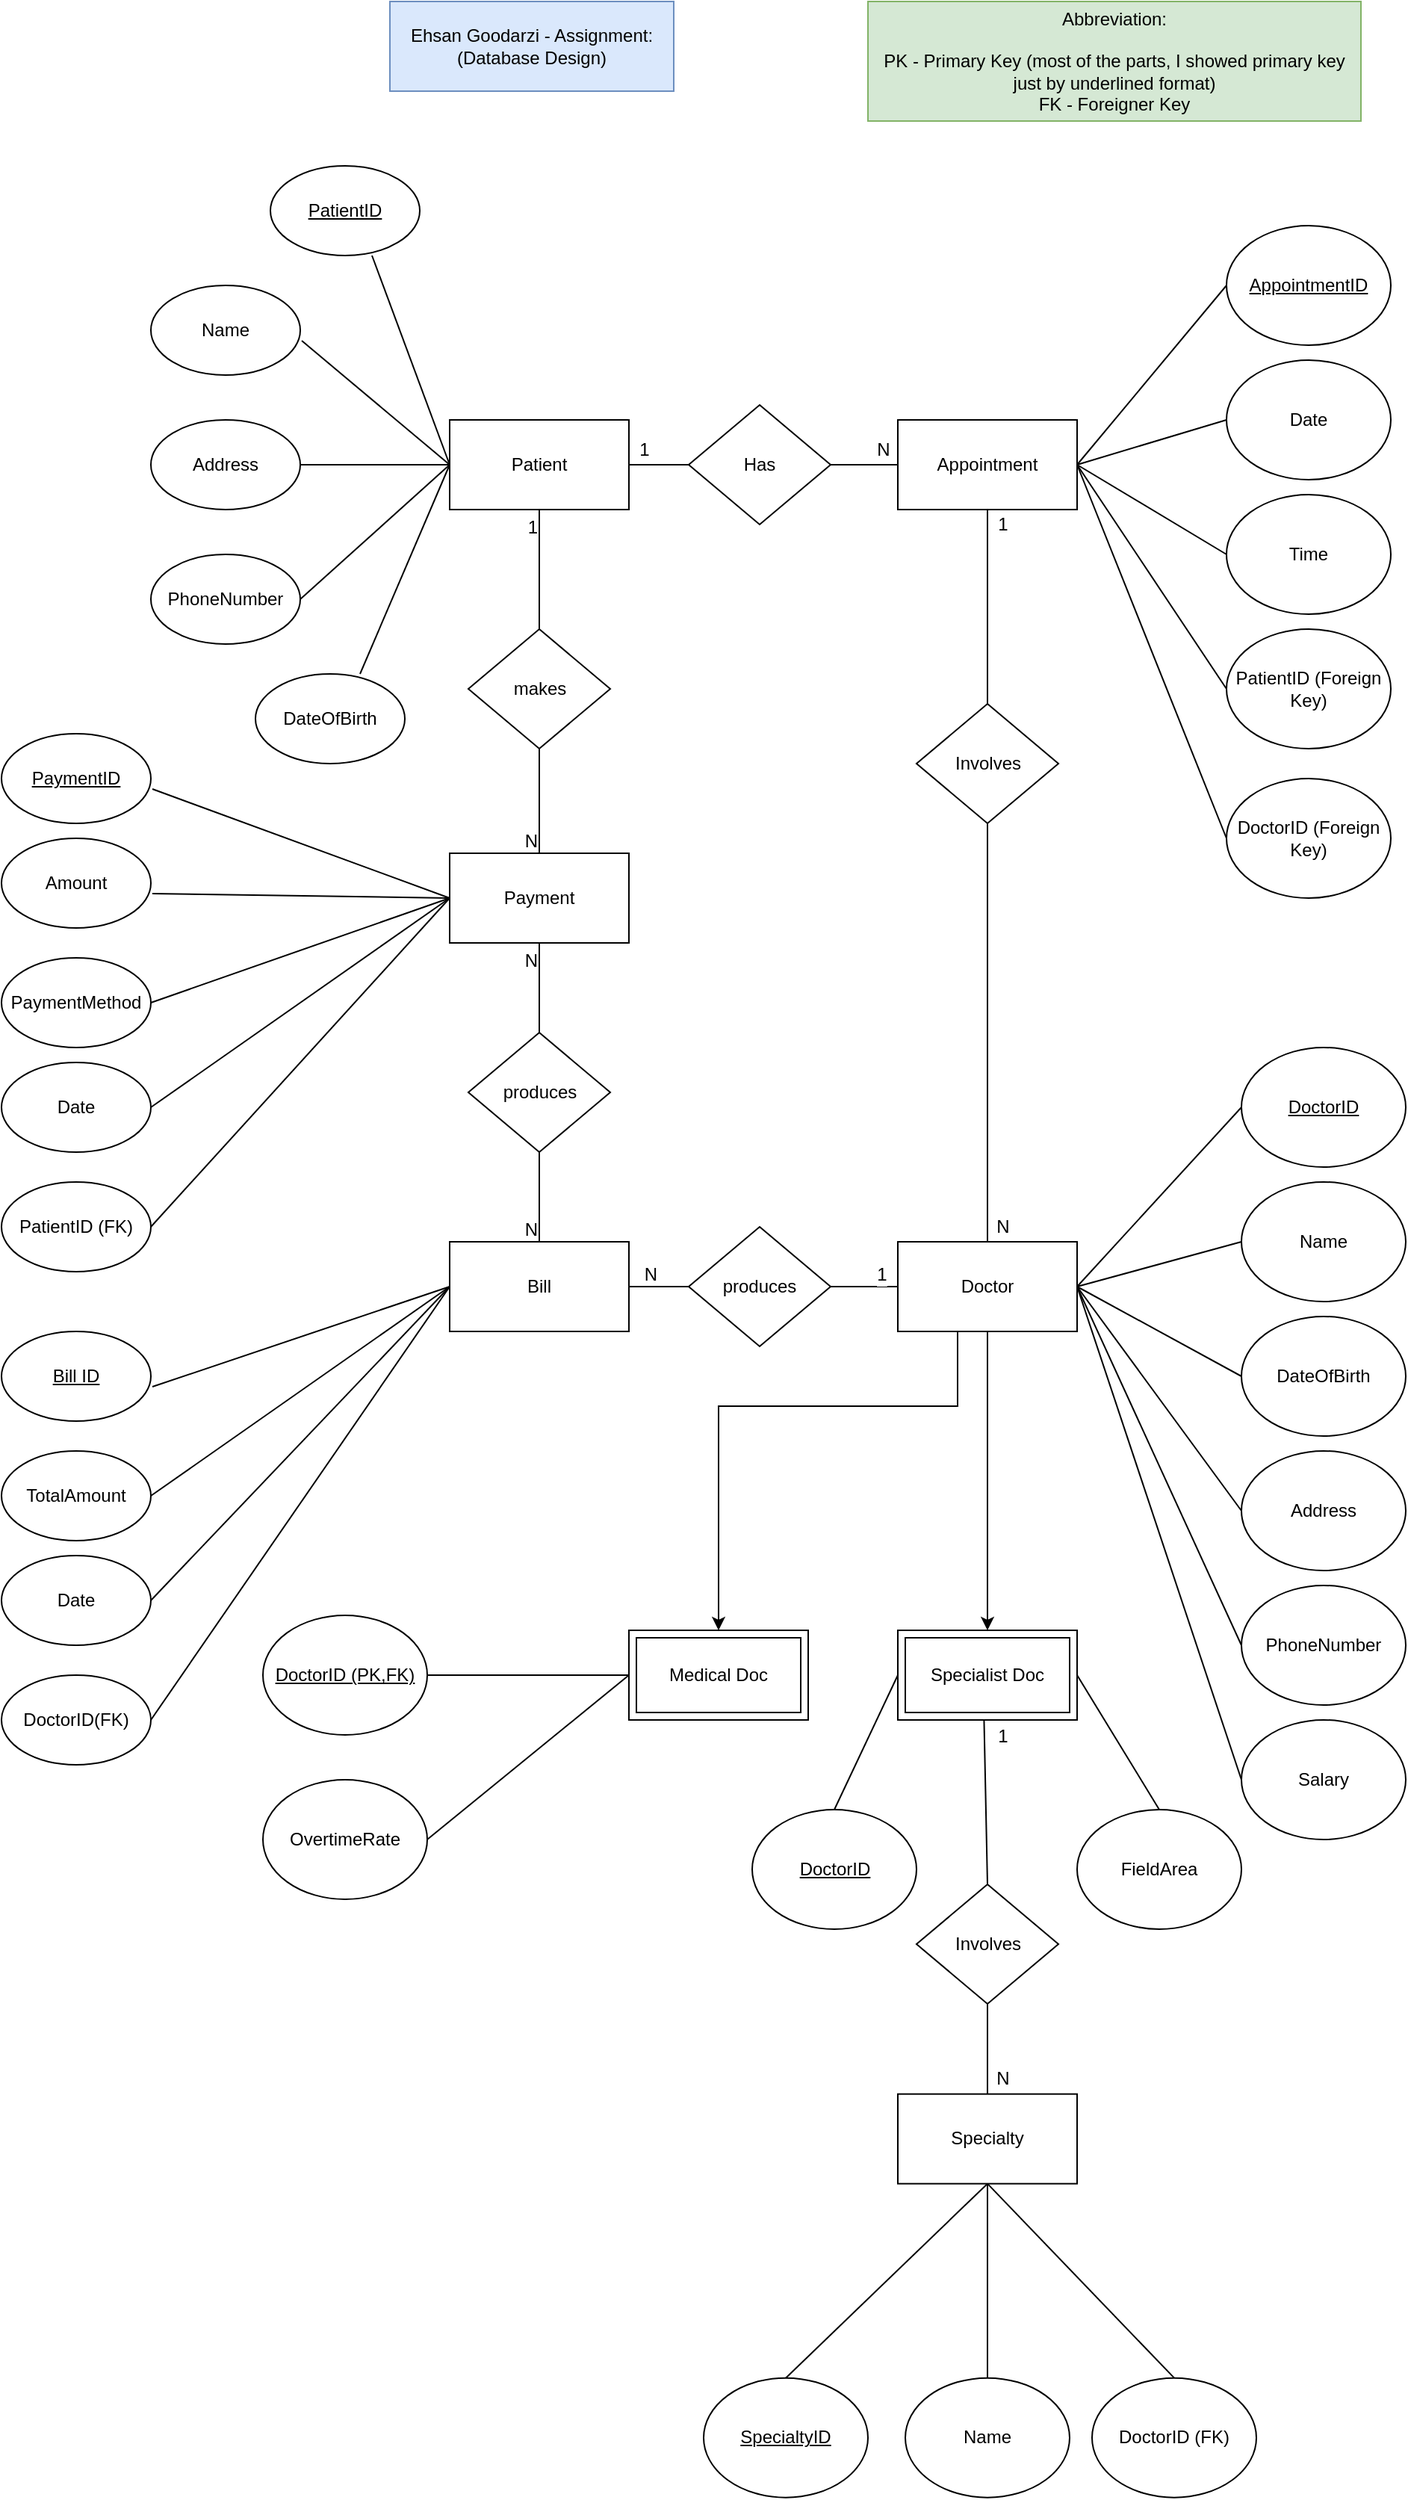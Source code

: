 <mxfile version="25.0.1" pages="2">
  <diagram name="Page-1" id="Yks6FWbi4QIXOOoiKPTH">
    <mxGraphModel dx="700" dy="353" grid="1" gridSize="10" guides="1" tooltips="1" connect="1" arrows="1" fold="1" page="1" pageScale="1" pageWidth="1100" pageHeight="850" math="0" shadow="0">
      <root>
        <mxCell id="0" />
        <mxCell id="1" parent="0" />
        <mxCell id="ayOUJVhJBm3OdMp9GAKg-1" value="Patient" style="rounded=0;whiteSpace=wrap;html=1;fontSize=12;" parent="1" vertex="1">
          <mxGeometry x="460" y="280" width="120" height="60" as="geometry" />
        </mxCell>
        <mxCell id="ayOUJVhJBm3OdMp9GAKg-2" value="Appointment" style="rounded=0;whiteSpace=wrap;html=1;fontSize=12;" parent="1" vertex="1">
          <mxGeometry x="760" y="280" width="120" height="60" as="geometry" />
        </mxCell>
        <mxCell id="ayOUJVhJBm3OdMp9GAKg-3" value="Name" style="ellipse;whiteSpace=wrap;html=1;fontSize=12;" parent="1" vertex="1">
          <mxGeometry x="260" y="190" width="100" height="60" as="geometry" />
        </mxCell>
        <mxCell id="ayOUJVhJBm3OdMp9GAKg-4" value="Address" style="ellipse;whiteSpace=wrap;html=1;fontSize=12;" parent="1" vertex="1">
          <mxGeometry x="260" y="280" width="100" height="60" as="geometry" />
        </mxCell>
        <mxCell id="ayOUJVhJBm3OdMp9GAKg-5" value="PhoneNumber" style="ellipse;whiteSpace=wrap;html=1;fontSize=12;" parent="1" vertex="1">
          <mxGeometry x="260" y="370" width="100" height="60" as="geometry" />
        </mxCell>
        <mxCell id="ayOUJVhJBm3OdMp9GAKg-6" value="DateOfBirth" style="ellipse;whiteSpace=wrap;html=1;fontSize=12;" parent="1" vertex="1">
          <mxGeometry x="330" y="450" width="100" height="60" as="geometry" />
        </mxCell>
        <mxCell id="ayOUJVhJBm3OdMp9GAKg-7" value="&lt;u style=&quot;font-size: 12px;&quot;&gt;PatientID&lt;/u&gt;" style="ellipse;whiteSpace=wrap;html=1;fontSize=12;" parent="1" vertex="1">
          <mxGeometry x="340" y="110" width="100" height="60" as="geometry" />
        </mxCell>
        <mxCell id="ayOUJVhJBm3OdMp9GAKg-8" value="Has" style="rhombus;whiteSpace=wrap;html=1;fontSize=12;" parent="1" vertex="1">
          <mxGeometry x="620" y="270" width="95" height="80" as="geometry" />
        </mxCell>
        <mxCell id="ayOUJVhJBm3OdMp9GAKg-14" value="" style="endArrow=none;html=1;rounded=0;entryX=0;entryY=0.5;entryDx=0;entryDy=0;exitX=1;exitY=0.5;exitDx=0;exitDy=0;fontSize=12;" parent="1" source="ayOUJVhJBm3OdMp9GAKg-8" target="ayOUJVhJBm3OdMp9GAKg-2" edge="1">
          <mxGeometry width="50" height="50" relative="1" as="geometry">
            <mxPoint x="500" y="360" as="sourcePoint" />
            <mxPoint x="550" y="310" as="targetPoint" />
          </mxGeometry>
        </mxCell>
        <mxCell id="ayOUJVhJBm3OdMp9GAKg-38" value="N" style="edgeLabel;html=1;align=center;verticalAlign=middle;resizable=0;points=[];fontSize=12;" parent="ayOUJVhJBm3OdMp9GAKg-14" vertex="1" connectable="0">
          <mxGeometry x="0.022" y="1" relative="1" as="geometry">
            <mxPoint x="12" y="-9" as="offset" />
          </mxGeometry>
        </mxCell>
        <mxCell id="ayOUJVhJBm3OdMp9GAKg-17" value="" style="endArrow=none;html=1;rounded=0;entryX=0;entryY=0.5;entryDx=0;entryDy=0;exitX=1;exitY=0.5;exitDx=0;exitDy=0;fontSize=12;" parent="1" source="ayOUJVhJBm3OdMp9GAKg-1" target="ayOUJVhJBm3OdMp9GAKg-8" edge="1">
          <mxGeometry width="50" height="50" relative="1" as="geometry">
            <mxPoint x="500" y="360" as="sourcePoint" />
            <mxPoint x="550" y="310" as="targetPoint" />
          </mxGeometry>
        </mxCell>
        <mxCell id="ayOUJVhJBm3OdMp9GAKg-37" value="1" style="edgeLabel;html=1;align=center;verticalAlign=middle;resizable=0;points=[];fontSize=12;" parent="ayOUJVhJBm3OdMp9GAKg-17" vertex="1" connectable="0">
          <mxGeometry x="-0.05" y="-1" relative="1" as="geometry">
            <mxPoint x="-9" y="-11" as="offset" />
          </mxGeometry>
        </mxCell>
        <mxCell id="ayOUJVhJBm3OdMp9GAKg-20" value="" style="endArrow=none;html=1;rounded=0;entryX=0;entryY=0.5;entryDx=0;entryDy=0;exitX=1;exitY=0.5;exitDx=0;exitDy=0;fontSize=12;" parent="1" source="ayOUJVhJBm3OdMp9GAKg-5" target="ayOUJVhJBm3OdMp9GAKg-1" edge="1">
          <mxGeometry width="50" height="50" relative="1" as="geometry">
            <mxPoint x="380" y="390" as="sourcePoint" />
            <mxPoint x="430" y="340" as="targetPoint" />
          </mxGeometry>
        </mxCell>
        <mxCell id="ayOUJVhJBm3OdMp9GAKg-21" value="" style="endArrow=none;html=1;rounded=0;entryX=0;entryY=0.5;entryDx=0;entryDy=0;exitX=0.7;exitY=0;exitDx=0;exitDy=0;exitPerimeter=0;fontSize=12;" parent="1" source="ayOUJVhJBm3OdMp9GAKg-6" target="ayOUJVhJBm3OdMp9GAKg-1" edge="1">
          <mxGeometry width="50" height="50" relative="1" as="geometry">
            <mxPoint x="370" y="450" as="sourcePoint" />
            <mxPoint x="470" y="360" as="targetPoint" />
          </mxGeometry>
        </mxCell>
        <mxCell id="ayOUJVhJBm3OdMp9GAKg-22" value="" style="endArrow=none;html=1;rounded=0;entryX=0;entryY=0.5;entryDx=0;entryDy=0;exitX=1.01;exitY=0.617;exitDx=0;exitDy=0;exitPerimeter=0;fontSize=12;" parent="1" source="ayOUJVhJBm3OdMp9GAKg-3" target="ayOUJVhJBm3OdMp9GAKg-1" edge="1">
          <mxGeometry width="50" height="50" relative="1" as="geometry">
            <mxPoint x="480" y="620" as="sourcePoint" />
            <mxPoint x="580" y="530" as="targetPoint" />
          </mxGeometry>
        </mxCell>
        <mxCell id="ayOUJVhJBm3OdMp9GAKg-23" value="" style="endArrow=none;html=1;rounded=0;exitX=0.68;exitY=1;exitDx=0;exitDy=0;entryX=0;entryY=0.5;entryDx=0;entryDy=0;exitPerimeter=0;fontSize=12;" parent="1" source="ayOUJVhJBm3OdMp9GAKg-7" target="ayOUJVhJBm3OdMp9GAKg-1" edge="1">
          <mxGeometry width="50" height="50" relative="1" as="geometry">
            <mxPoint x="680" y="540" as="sourcePoint" />
            <mxPoint x="470" y="400" as="targetPoint" />
          </mxGeometry>
        </mxCell>
        <mxCell id="ayOUJVhJBm3OdMp9GAKg-24" value="" style="endArrow=none;html=1;rounded=0;entryX=0;entryY=0.5;entryDx=0;entryDy=0;exitX=1;exitY=0.5;exitDx=0;exitDy=0;fontSize=12;" parent="1" source="ayOUJVhJBm3OdMp9GAKg-4" target="ayOUJVhJBm3OdMp9GAKg-1" edge="1">
          <mxGeometry width="50" height="50" relative="1" as="geometry">
            <mxPoint x="370" y="320" as="sourcePoint" />
            <mxPoint x="670" y="400" as="targetPoint" />
          </mxGeometry>
        </mxCell>
        <mxCell id="ayOUJVhJBm3OdMp9GAKg-25" value="&lt;u style=&quot;font-size: 12px;&quot;&gt;AppointmentID&lt;/u&gt;" style="ellipse;whiteSpace=wrap;html=1;fontSize=12;" parent="1" vertex="1">
          <mxGeometry x="980" y="150" width="110" height="80" as="geometry" />
        </mxCell>
        <mxCell id="ayOUJVhJBm3OdMp9GAKg-26" value="Date" style="ellipse;whiteSpace=wrap;html=1;fontSize=12;" parent="1" vertex="1">
          <mxGeometry x="980" y="240" width="110" height="80" as="geometry" />
        </mxCell>
        <mxCell id="ayOUJVhJBm3OdMp9GAKg-27" value="Time" style="ellipse;whiteSpace=wrap;html=1;fontSize=12;" parent="1" vertex="1">
          <mxGeometry x="980" y="330" width="110" height="80" as="geometry" />
        </mxCell>
        <mxCell id="ayOUJVhJBm3OdMp9GAKg-28" value="PatientID (Foreign Key)" style="ellipse;whiteSpace=wrap;html=1;fontSize=12;" parent="1" vertex="1">
          <mxGeometry x="980" y="420" width="110" height="80" as="geometry" />
        </mxCell>
        <mxCell id="ayOUJVhJBm3OdMp9GAKg-29" value="" style="endArrow=none;html=1;rounded=0;entryX=1;entryY=0.5;entryDx=0;entryDy=0;exitX=0;exitY=0.5;exitDx=0;exitDy=0;fontSize=12;" parent="1" source="ayOUJVhJBm3OdMp9GAKg-27" target="ayOUJVhJBm3OdMp9GAKg-2" edge="1">
          <mxGeometry width="50" height="50" relative="1" as="geometry">
            <mxPoint x="1100" y="350" as="sourcePoint" />
            <mxPoint x="1180" y="270" as="targetPoint" />
          </mxGeometry>
        </mxCell>
        <mxCell id="ayOUJVhJBm3OdMp9GAKg-30" value="" style="endArrow=none;html=1;rounded=0;entryX=1;entryY=0.5;entryDx=0;entryDy=0;exitX=0;exitY=0.5;exitDx=0;exitDy=0;fontSize=12;" parent="1" source="ayOUJVhJBm3OdMp9GAKg-28" target="ayOUJVhJBm3OdMp9GAKg-2" edge="1">
          <mxGeometry width="50" height="50" relative="1" as="geometry">
            <mxPoint x="1090" y="410" as="sourcePoint" />
            <mxPoint x="1180" y="270" as="targetPoint" />
          </mxGeometry>
        </mxCell>
        <mxCell id="ayOUJVhJBm3OdMp9GAKg-31" value="" style="endArrow=none;html=1;rounded=0;entryX=1;entryY=0.5;entryDx=0;entryDy=0;exitX=0;exitY=0.5;exitDx=0;exitDy=0;fontSize=12;" parent="1" source="ayOUJVhJBm3OdMp9GAKg-25" target="ayOUJVhJBm3OdMp9GAKg-2" edge="1">
          <mxGeometry width="50" height="50" relative="1" as="geometry">
            <mxPoint x="1200" y="580" as="sourcePoint" />
            <mxPoint x="1180" y="270" as="targetPoint" />
          </mxGeometry>
        </mxCell>
        <mxCell id="ayOUJVhJBm3OdMp9GAKg-32" value="" style="endArrow=none;html=1;rounded=0;entryX=1;entryY=0.5;entryDx=0;entryDy=0;exitX=0;exitY=0.5;exitDx=0;exitDy=0;fontSize=12;" parent="1" source="ayOUJVhJBm3OdMp9GAKg-26" target="ayOUJVhJBm3OdMp9GAKg-2" edge="1">
          <mxGeometry width="50" height="50" relative="1" as="geometry">
            <mxPoint x="1090" y="280" as="sourcePoint" />
            <mxPoint x="1180" y="270" as="targetPoint" />
          </mxGeometry>
        </mxCell>
        <mxCell id="ayOUJVhJBm3OdMp9GAKg-33" value="Abbreviation:&lt;br style=&quot;font-size: 12px;&quot;&gt;&lt;br style=&quot;font-size: 12px;&quot;&gt;PK - Primary Key (most of the parts, I showed primary key just by underlined format)&lt;br style=&quot;font-size: 12px;&quot;&gt;FK - Foreigner Key" style="rounded=0;whiteSpace=wrap;html=1;fillColor=#d5e8d4;strokeColor=#82b366;fontSize=12;" parent="1" vertex="1">
          <mxGeometry x="740" width="330" height="80" as="geometry" />
        </mxCell>
        <mxCell id="ayOUJVhJBm3OdMp9GAKg-93" style="edgeStyle=orthogonalEdgeStyle;rounded=0;orthogonalLoop=1;jettySize=auto;html=1;fontSize=12;" parent="1" source="ayOUJVhJBm3OdMp9GAKg-35" target="ayOUJVhJBm3OdMp9GAKg-44" edge="1">
          <mxGeometry relative="1" as="geometry" />
        </mxCell>
        <mxCell id="ayOUJVhJBm3OdMp9GAKg-94" style="edgeStyle=orthogonalEdgeStyle;rounded=0;orthogonalLoop=1;jettySize=auto;html=1;exitX=0.5;exitY=1;exitDx=0;exitDy=0;fontSize=12;" parent="1" source="ayOUJVhJBm3OdMp9GAKg-35" target="ayOUJVhJBm3OdMp9GAKg-43" edge="1">
          <mxGeometry relative="1" as="geometry">
            <Array as="points">
              <mxPoint x="800" y="890" />
              <mxPoint x="800" y="940" />
              <mxPoint x="640" y="940" />
            </Array>
          </mxGeometry>
        </mxCell>
        <mxCell id="ayOUJVhJBm3OdMp9GAKg-35" value="Doctor" style="rounded=0;whiteSpace=wrap;html=1;fontSize=12;" parent="1" vertex="1">
          <mxGeometry x="760" y="830" width="120" height="60" as="geometry" />
        </mxCell>
        <mxCell id="ayOUJVhJBm3OdMp9GAKg-36" value="Involves" style="rhombus;whiteSpace=wrap;html=1;fontSize=12;" parent="1" vertex="1">
          <mxGeometry x="772.5" y="470" width="95" height="80" as="geometry" />
        </mxCell>
        <mxCell id="ayOUJVhJBm3OdMp9GAKg-39" value="" style="endArrow=none;html=1;rounded=0;entryX=0.5;entryY=0;entryDx=0;entryDy=0;exitX=0.5;exitY=1;exitDx=0;exitDy=0;fontSize=12;" parent="1" source="ayOUJVhJBm3OdMp9GAKg-2" target="ayOUJVhJBm3OdMp9GAKg-36" edge="1">
          <mxGeometry width="50" height="50" relative="1" as="geometry">
            <mxPoint x="820" y="380" as="sourcePoint" />
            <mxPoint x="865" y="380" as="targetPoint" />
          </mxGeometry>
        </mxCell>
        <mxCell id="ayOUJVhJBm3OdMp9GAKg-40" value="1" style="edgeLabel;html=1;align=center;verticalAlign=middle;resizable=0;points=[];fontSize=12;" parent="ayOUJVhJBm3OdMp9GAKg-39" vertex="1" connectable="0">
          <mxGeometry x="0.022" y="1" relative="1" as="geometry">
            <mxPoint x="9" y="-57" as="offset" />
          </mxGeometry>
        </mxCell>
        <mxCell id="ayOUJVhJBm3OdMp9GAKg-41" value="" style="endArrow=none;html=1;rounded=0;entryX=0.5;entryY=0;entryDx=0;entryDy=0;exitX=0.5;exitY=1;exitDx=0;exitDy=0;fontSize=12;" parent="1" source="ayOUJVhJBm3OdMp9GAKg-36" target="ayOUJVhJBm3OdMp9GAKg-35" edge="1">
          <mxGeometry width="50" height="50" relative="1" as="geometry">
            <mxPoint x="810" y="530" as="sourcePoint" />
            <mxPoint x="855" y="530" as="targetPoint" />
          </mxGeometry>
        </mxCell>
        <mxCell id="ayOUJVhJBm3OdMp9GAKg-86" value="N" style="edgeLabel;html=1;align=center;verticalAlign=middle;resizable=0;points=[];fontSize=12;" parent="ayOUJVhJBm3OdMp9GAKg-41" vertex="1" connectable="0">
          <mxGeometry x="0.377" y="-2" relative="1" as="geometry">
            <mxPoint x="12" y="77" as="offset" />
          </mxGeometry>
        </mxCell>
        <mxCell id="ayOUJVhJBm3OdMp9GAKg-43" value="Medical Doc" style="shape=ext;margin=3;double=1;whiteSpace=wrap;html=1;align=center;fontSize=12;" parent="1" vertex="1">
          <mxGeometry x="580" y="1090" width="120" height="60" as="geometry" />
        </mxCell>
        <mxCell id="ayOUJVhJBm3OdMp9GAKg-44" value="Specialist Doc" style="shape=ext;margin=3;double=1;whiteSpace=wrap;html=1;align=center;fontSize=12;" parent="1" vertex="1">
          <mxGeometry x="760" y="1090" width="120" height="60" as="geometry" />
        </mxCell>
        <mxCell id="ayOUJVhJBm3OdMp9GAKg-45" value="Specialty" style="rounded=0;whiteSpace=wrap;html=1;fontSize=12;" parent="1" vertex="1">
          <mxGeometry x="760" y="1400.33" width="120" height="60" as="geometry" />
        </mxCell>
        <mxCell id="ayOUJVhJBm3OdMp9GAKg-46" value="Bill" style="rounded=0;whiteSpace=wrap;html=1;fontSize=12;" parent="1" vertex="1">
          <mxGeometry x="460" y="830" width="120" height="60" as="geometry" />
        </mxCell>
        <mxCell id="ayOUJVhJBm3OdMp9GAKg-47" value="Payment" style="rounded=0;whiteSpace=wrap;html=1;fontSize=12;" parent="1" vertex="1">
          <mxGeometry x="460" y="570" width="120" height="60" as="geometry" />
        </mxCell>
        <mxCell id="ayOUJVhJBm3OdMp9GAKg-48" value="produces" style="rhombus;whiteSpace=wrap;html=1;fontSize=12;" parent="1" vertex="1">
          <mxGeometry x="620" y="820" width="95" height="80" as="geometry" />
        </mxCell>
        <mxCell id="ayOUJVhJBm3OdMp9GAKg-49" value="" style="endArrow=none;html=1;rounded=0;entryX=1;entryY=0.5;entryDx=0;entryDy=0;exitX=0;exitY=0.5;exitDx=0;exitDy=0;fontSize=12;" parent="1" source="ayOUJVhJBm3OdMp9GAKg-35" target="ayOUJVhJBm3OdMp9GAKg-48" edge="1">
          <mxGeometry width="50" height="50" relative="1" as="geometry">
            <mxPoint x="657.5" y="410" as="sourcePoint" />
            <mxPoint x="702.5" y="450" as="targetPoint" />
          </mxGeometry>
        </mxCell>
        <mxCell id="ayOUJVhJBm3OdMp9GAKg-50" value="1" style="edgeLabel;html=1;align=center;verticalAlign=middle;resizable=0;points=[];fontSize=12;" parent="ayOUJVhJBm3OdMp9GAKg-49" vertex="1" connectable="0">
          <mxGeometry x="0.022" y="1" relative="1" as="geometry">
            <mxPoint x="12" y="-9" as="offset" />
          </mxGeometry>
        </mxCell>
        <mxCell id="ayOUJVhJBm3OdMp9GAKg-58" value="Involves" style="rhombus;whiteSpace=wrap;html=1;fontSize=12;" parent="1" vertex="1">
          <mxGeometry x="772.5" y="1260" width="95" height="80" as="geometry" />
        </mxCell>
        <mxCell id="ayOUJVhJBm3OdMp9GAKg-59" value="" style="endArrow=none;html=1;rounded=0;entryX=0.5;entryY=0;entryDx=0;entryDy=0;exitX=0.481;exitY=1.005;exitDx=0;exitDy=0;exitPerimeter=0;fontSize=12;" parent="1" source="ayOUJVhJBm3OdMp9GAKg-44" target="ayOUJVhJBm3OdMp9GAKg-58" edge="1">
          <mxGeometry width="50" height="50" relative="1" as="geometry">
            <mxPoint x="920" y="1033" as="sourcePoint" />
            <mxPoint x="960" y="1100" as="targetPoint" />
          </mxGeometry>
        </mxCell>
        <mxCell id="ayOUJVhJBm3OdMp9GAKg-60" value="1" style="edgeLabel;html=1;align=center;verticalAlign=middle;resizable=0;points=[];fontSize=12;" parent="ayOUJVhJBm3OdMp9GAKg-59" vertex="1" connectable="0">
          <mxGeometry x="0.022" y="1" relative="1" as="geometry">
            <mxPoint x="10" y="-46" as="offset" />
          </mxGeometry>
        </mxCell>
        <mxCell id="ayOUJVhJBm3OdMp9GAKg-61" value="" style="endArrow=none;html=1;rounded=0;exitX=0.5;exitY=1;exitDx=0;exitDy=0;entryX=0.5;entryY=0;entryDx=0;entryDy=0;fontSize=12;" parent="1" source="ayOUJVhJBm3OdMp9GAKg-58" target="ayOUJVhJBm3OdMp9GAKg-45" edge="1">
          <mxGeometry width="50" height="50" relative="1" as="geometry">
            <mxPoint x="905" y="1250" as="sourcePoint" />
            <mxPoint x="820" y="1480" as="targetPoint" />
          </mxGeometry>
        </mxCell>
        <mxCell id="ayOUJVhJBm3OdMp9GAKg-62" value="N" style="edgeLabel;html=1;align=center;verticalAlign=middle;resizable=0;points=[];fontSize=12;" parent="ayOUJVhJBm3OdMp9GAKg-61" vertex="1" connectable="0">
          <mxGeometry x="0.022" y="1" relative="1" as="geometry">
            <mxPoint x="9" y="19" as="offset" />
          </mxGeometry>
        </mxCell>
        <mxCell id="ayOUJVhJBm3OdMp9GAKg-64" value="" style="endArrow=none;html=1;rounded=0;entryX=0;entryY=0.5;entryDx=0;entryDy=0;exitX=1;exitY=0.5;exitDx=0;exitDy=0;fontSize=12;" parent="1" source="ayOUJVhJBm3OdMp9GAKg-46" target="ayOUJVhJBm3OdMp9GAKg-48" edge="1">
          <mxGeometry relative="1" as="geometry">
            <mxPoint x="450" y="610" as="sourcePoint" />
            <mxPoint x="610" y="610" as="targetPoint" />
          </mxGeometry>
        </mxCell>
        <mxCell id="ayOUJVhJBm3OdMp9GAKg-65" value="N" style="resizable=0;html=1;whiteSpace=wrap;align=right;verticalAlign=bottom;fontSize=12;" parent="ayOUJVhJBm3OdMp9GAKg-64" connectable="0" vertex="1">
          <mxGeometry x="1" relative="1" as="geometry">
            <mxPoint x="-20" as="offset" />
          </mxGeometry>
        </mxCell>
        <mxCell id="ayOUJVhJBm3OdMp9GAKg-66" value="produces" style="rhombus;whiteSpace=wrap;html=1;fontSize=12;" parent="1" vertex="1">
          <mxGeometry x="472.5" y="690" width="95" height="80" as="geometry" />
        </mxCell>
        <mxCell id="ayOUJVhJBm3OdMp9GAKg-67" value="makes" style="rhombus;whiteSpace=wrap;html=1;fontSize=12;" parent="1" vertex="1">
          <mxGeometry x="472.5" y="420" width="95" height="80" as="geometry" />
        </mxCell>
        <mxCell id="ayOUJVhJBm3OdMp9GAKg-68" value="" style="endArrow=none;html=1;rounded=0;exitX=0.5;exitY=1;exitDx=0;exitDy=0;entryX=0.5;entryY=0;entryDx=0;entryDy=0;fontSize=12;" parent="1" source="ayOUJVhJBm3OdMp9GAKg-67" target="ayOUJVhJBm3OdMp9GAKg-47" edge="1">
          <mxGeometry relative="1" as="geometry">
            <mxPoint x="500" y="520" as="sourcePoint" />
            <mxPoint x="660" y="520" as="targetPoint" />
          </mxGeometry>
        </mxCell>
        <mxCell id="ayOUJVhJBm3OdMp9GAKg-69" value="N" style="resizable=0;html=1;whiteSpace=wrap;align=right;verticalAlign=bottom;fontSize=12;" parent="ayOUJVhJBm3OdMp9GAKg-68" connectable="0" vertex="1">
          <mxGeometry x="1" relative="1" as="geometry" />
        </mxCell>
        <mxCell id="ayOUJVhJBm3OdMp9GAKg-70" value="" style="endArrow=none;html=1;rounded=0;exitX=0.5;exitY=1;exitDx=0;exitDy=0;entryX=0.5;entryY=0;entryDx=0;entryDy=0;fontSize=12;" parent="1" source="ayOUJVhJBm3OdMp9GAKg-1" target="ayOUJVhJBm3OdMp9GAKg-67" edge="1">
          <mxGeometry relative="1" as="geometry">
            <mxPoint x="500" y="520" as="sourcePoint" />
            <mxPoint x="530" y="410" as="targetPoint" />
          </mxGeometry>
        </mxCell>
        <mxCell id="ayOUJVhJBm3OdMp9GAKg-71" value="1" style="resizable=0;html=1;whiteSpace=wrap;align=right;verticalAlign=bottom;fontSize=12;" parent="ayOUJVhJBm3OdMp9GAKg-70" connectable="0" vertex="1">
          <mxGeometry x="1" relative="1" as="geometry">
            <mxPoint y="-60" as="offset" />
          </mxGeometry>
        </mxCell>
        <mxCell id="ayOUJVhJBm3OdMp9GAKg-72" value="" style="endArrow=none;html=1;rounded=0;exitX=0.5;exitY=1;exitDx=0;exitDy=0;fontSize=12;" parent="1" source="ayOUJVhJBm3OdMp9GAKg-47" target="ayOUJVhJBm3OdMp9GAKg-66" edge="1">
          <mxGeometry relative="1" as="geometry">
            <mxPoint x="500" y="720" as="sourcePoint" />
            <mxPoint x="660" y="720" as="targetPoint" />
          </mxGeometry>
        </mxCell>
        <mxCell id="ayOUJVhJBm3OdMp9GAKg-73" value="N" style="resizable=0;html=1;whiteSpace=wrap;align=right;verticalAlign=bottom;fontSize=12;" parent="ayOUJVhJBm3OdMp9GAKg-72" connectable="0" vertex="1">
          <mxGeometry x="1" relative="1" as="geometry">
            <mxPoint y="-40" as="offset" />
          </mxGeometry>
        </mxCell>
        <mxCell id="ayOUJVhJBm3OdMp9GAKg-74" value="" style="endArrow=none;html=1;rounded=0;exitX=0.5;exitY=1;exitDx=0;exitDy=0;entryX=0.5;entryY=0;entryDx=0;entryDy=0;fontSize=12;" parent="1" source="ayOUJVhJBm3OdMp9GAKg-66" target="ayOUJVhJBm3OdMp9GAKg-46" edge="1">
          <mxGeometry relative="1" as="geometry">
            <mxPoint x="500" y="720" as="sourcePoint" />
            <mxPoint x="660" y="720" as="targetPoint" />
          </mxGeometry>
        </mxCell>
        <mxCell id="ayOUJVhJBm3OdMp9GAKg-75" value="N" style="resizable=0;html=1;whiteSpace=wrap;align=right;verticalAlign=bottom;fontSize=12;" parent="ayOUJVhJBm3OdMp9GAKg-74" connectable="0" vertex="1">
          <mxGeometry x="1" relative="1" as="geometry" />
        </mxCell>
        <mxCell id="ayOUJVhJBm3OdMp9GAKg-76" value="&lt;u style=&quot;font-size: 12px;&quot;&gt;DoctorID&lt;/u&gt;" style="ellipse;whiteSpace=wrap;html=1;fontSize=12;" parent="1" vertex="1">
          <mxGeometry x="990" y="700" width="110" height="80" as="geometry" />
        </mxCell>
        <mxCell id="ayOUJVhJBm3OdMp9GAKg-77" value="Name" style="ellipse;whiteSpace=wrap;html=1;fontSize=12;" parent="1" vertex="1">
          <mxGeometry x="990" y="790" width="110" height="80" as="geometry" />
        </mxCell>
        <mxCell id="ayOUJVhJBm3OdMp9GAKg-78" value="DateOfBirth" style="ellipse;whiteSpace=wrap;html=1;fontSize=12;" parent="1" vertex="1">
          <mxGeometry x="990" y="880" width="110" height="80" as="geometry" />
        </mxCell>
        <mxCell id="ayOUJVhJBm3OdMp9GAKg-79" value="Address" style="ellipse;whiteSpace=wrap;html=1;fontSize=12;" parent="1" vertex="1">
          <mxGeometry x="990" y="970" width="110" height="80" as="geometry" />
        </mxCell>
        <mxCell id="ayOUJVhJBm3OdMp9GAKg-80" value="" style="endArrow=none;html=1;rounded=0;entryX=1;entryY=0.5;entryDx=0;entryDy=0;exitX=0;exitY=0.5;exitDx=0;exitDy=0;fontSize=12;" parent="1" source="ayOUJVhJBm3OdMp9GAKg-78" target="ayOUJVhJBm3OdMp9GAKg-35" edge="1">
          <mxGeometry width="50" height="50" relative="1" as="geometry">
            <mxPoint x="1110" y="900" as="sourcePoint" />
            <mxPoint x="890" y="860" as="targetPoint" />
          </mxGeometry>
        </mxCell>
        <mxCell id="ayOUJVhJBm3OdMp9GAKg-81" value="" style="endArrow=none;html=1;rounded=0;entryX=1;entryY=0.5;entryDx=0;entryDy=0;exitX=0;exitY=0.5;exitDx=0;exitDy=0;fontSize=12;" parent="1" source="ayOUJVhJBm3OdMp9GAKg-79" target="ayOUJVhJBm3OdMp9GAKg-35" edge="1">
          <mxGeometry width="50" height="50" relative="1" as="geometry">
            <mxPoint x="1100" y="960" as="sourcePoint" />
            <mxPoint x="890" y="860" as="targetPoint" />
          </mxGeometry>
        </mxCell>
        <mxCell id="ayOUJVhJBm3OdMp9GAKg-82" value="" style="endArrow=none;html=1;rounded=0;entryX=1;entryY=0.5;entryDx=0;entryDy=0;exitX=0;exitY=0.5;exitDx=0;exitDy=0;fontSize=12;" parent="1" source="ayOUJVhJBm3OdMp9GAKg-76" target="ayOUJVhJBm3OdMp9GAKg-35" edge="1">
          <mxGeometry width="50" height="50" relative="1" as="geometry">
            <mxPoint x="1210" y="1130" as="sourcePoint" />
            <mxPoint x="890" y="860" as="targetPoint" />
          </mxGeometry>
        </mxCell>
        <mxCell id="ayOUJVhJBm3OdMp9GAKg-83" value="" style="endArrow=none;html=1;rounded=0;exitX=0;exitY=0.5;exitDx=0;exitDy=0;fontSize=12;" parent="1" source="ayOUJVhJBm3OdMp9GAKg-77" edge="1">
          <mxGeometry width="50" height="50" relative="1" as="geometry">
            <mxPoint x="1100" y="830" as="sourcePoint" />
            <mxPoint x="880" y="860" as="targetPoint" />
          </mxGeometry>
        </mxCell>
        <mxCell id="ayOUJVhJBm3OdMp9GAKg-84" value="" style="endArrow=none;html=1;rounded=0;entryX=1;entryY=0.5;entryDx=0;entryDy=0;exitX=0;exitY=0.5;exitDx=0;exitDy=0;fontSize=12;" parent="1" source="ayOUJVhJBm3OdMp9GAKg-85" target="ayOUJVhJBm3OdMp9GAKg-2" edge="1">
          <mxGeometry width="50" height="50" relative="1" as="geometry">
            <mxPoint x="990" y="550" as="sourcePoint" />
            <mxPoint x="890" y="400" as="targetPoint" />
          </mxGeometry>
        </mxCell>
        <mxCell id="ayOUJVhJBm3OdMp9GAKg-85" value="DoctorID (Foreign Key)" style="ellipse;whiteSpace=wrap;html=1;fontSize=12;" parent="1" vertex="1">
          <mxGeometry x="980" y="520" width="110" height="80" as="geometry" />
        </mxCell>
        <mxCell id="ayOUJVhJBm3OdMp9GAKg-87" value="" style="endArrow=none;html=1;rounded=0;entryX=1;entryY=0.5;entryDx=0;entryDy=0;exitX=0;exitY=0.5;exitDx=0;exitDy=0;fontSize=12;" parent="1" source="ayOUJVhJBm3OdMp9GAKg-88" target="ayOUJVhJBm3OdMp9GAKg-35" edge="1">
          <mxGeometry width="50" height="50" relative="1" as="geometry">
            <mxPoint x="1010" y="1130" as="sourcePoint" />
            <mxPoint x="900" y="980" as="targetPoint" />
          </mxGeometry>
        </mxCell>
        <mxCell id="ayOUJVhJBm3OdMp9GAKg-88" value="PhoneNumber" style="ellipse;whiteSpace=wrap;html=1;fontSize=12;" parent="1" vertex="1">
          <mxGeometry x="990" y="1060" width="110" height="80" as="geometry" />
        </mxCell>
        <mxCell id="ayOUJVhJBm3OdMp9GAKg-89" value="Salary" style="ellipse;whiteSpace=wrap;html=1;fontSize=12;" parent="1" vertex="1">
          <mxGeometry x="990" y="1150" width="110" height="80" as="geometry" />
        </mxCell>
        <mxCell id="ayOUJVhJBm3OdMp9GAKg-90" value="" style="endArrow=none;html=1;rounded=0;entryX=1;entryY=0.5;entryDx=0;entryDy=0;exitX=0;exitY=0.5;exitDx=0;exitDy=0;fontSize=12;" parent="1" source="ayOUJVhJBm3OdMp9GAKg-89" target="ayOUJVhJBm3OdMp9GAKg-35" edge="1">
          <mxGeometry width="50" height="50" relative="1" as="geometry">
            <mxPoint x="980" y="1170" as="sourcePoint" />
            <mxPoint x="870" y="930" as="targetPoint" />
          </mxGeometry>
        </mxCell>
        <mxCell id="ayOUJVhJBm3OdMp9GAKg-91" value="FieldArea" style="ellipse;whiteSpace=wrap;html=1;fontSize=12;" parent="1" vertex="1">
          <mxGeometry x="880" y="1210" width="110" height="80" as="geometry" />
        </mxCell>
        <mxCell id="ayOUJVhJBm3OdMp9GAKg-92" value="&lt;u style=&quot;font-size: 12px;&quot;&gt;DoctorID (PK,FK)&lt;/u&gt;" style="ellipse;whiteSpace=wrap;html=1;fontSize=12;" parent="1" vertex="1">
          <mxGeometry x="335" y="1080" width="110" height="80" as="geometry" />
        </mxCell>
        <mxCell id="ayOUJVhJBm3OdMp9GAKg-96" value="&lt;u style=&quot;font-size: 12px;&quot;&gt;SpecialtyID&lt;/u&gt;" style="ellipse;whiteSpace=wrap;html=1;fontSize=12;" parent="1" vertex="1">
          <mxGeometry x="630" y="1590.33" width="110" height="80" as="geometry" />
        </mxCell>
        <mxCell id="ayOUJVhJBm3OdMp9GAKg-97" value="Name" style="ellipse;whiteSpace=wrap;html=1;fontSize=12;" parent="1" vertex="1">
          <mxGeometry x="765" y="1590.33" width="110" height="80" as="geometry" />
        </mxCell>
        <mxCell id="ayOUJVhJBm3OdMp9GAKg-98" value="DoctorID (FK)" style="ellipse;whiteSpace=wrap;html=1;fontSize=12;" parent="1" vertex="1">
          <mxGeometry x="890" y="1590.33" width="110" height="80" as="geometry" />
        </mxCell>
        <mxCell id="ayOUJVhJBm3OdMp9GAKg-100" value="" style="endArrow=none;html=1;rounded=0;entryX=0.5;entryY=1;entryDx=0;entryDy=0;exitX=0.5;exitY=0;exitDx=0;exitDy=0;fontSize=12;" parent="1" source="ayOUJVhJBm3OdMp9GAKg-96" target="ayOUJVhJBm3OdMp9GAKg-45" edge="1">
          <mxGeometry relative="1" as="geometry">
            <mxPoint x="390" y="1490.33" as="sourcePoint" />
            <mxPoint x="540" y="1490.33" as="targetPoint" />
          </mxGeometry>
        </mxCell>
        <mxCell id="ayOUJVhJBm3OdMp9GAKg-102" value="" style="endArrow=none;html=1;rounded=0;entryX=0.5;entryY=0;entryDx=0;entryDy=0;exitX=0.5;exitY=1;exitDx=0;exitDy=0;fontSize=12;" parent="1" source="ayOUJVhJBm3OdMp9GAKg-45" target="ayOUJVhJBm3OdMp9GAKg-97" edge="1">
          <mxGeometry relative="1" as="geometry">
            <mxPoint x="400" y="1500.33" as="sourcePoint" />
            <mxPoint x="550" y="1500.33" as="targetPoint" />
          </mxGeometry>
        </mxCell>
        <mxCell id="ayOUJVhJBm3OdMp9GAKg-104" value="" style="endArrow=none;html=1;rounded=0;entryX=0.5;entryY=0;entryDx=0;entryDy=0;exitX=0.5;exitY=1;exitDx=0;exitDy=0;fontSize=12;" parent="1" source="ayOUJVhJBm3OdMp9GAKg-45" target="ayOUJVhJBm3OdMp9GAKg-98" edge="1">
          <mxGeometry relative="1" as="geometry">
            <mxPoint x="820" y="1550.33" as="sourcePoint" />
            <mxPoint x="970" y="1550.33" as="targetPoint" />
          </mxGeometry>
        </mxCell>
        <mxCell id="ayOUJVhJBm3OdMp9GAKg-106" value="&lt;u style=&quot;font-size: 12px;&quot;&gt;DoctorID&lt;/u&gt;" style="ellipse;whiteSpace=wrap;html=1;fontSize=12;" parent="1" vertex="1">
          <mxGeometry x="662.5" y="1210" width="110" height="80" as="geometry" />
        </mxCell>
        <mxCell id="ayOUJVhJBm3OdMp9GAKg-107" value="OvertimeRate" style="ellipse;whiteSpace=wrap;html=1;fontSize=12;" parent="1" vertex="1">
          <mxGeometry x="335" y="1190" width="110" height="80" as="geometry" />
        </mxCell>
        <mxCell id="ayOUJVhJBm3OdMp9GAKg-108" value="" style="endArrow=none;html=1;rounded=0;entryX=0;entryY=0.5;entryDx=0;entryDy=0;exitX=1;exitY=0.5;exitDx=0;exitDy=0;fontSize=12;" parent="1" source="ayOUJVhJBm3OdMp9GAKg-92" target="ayOUJVhJBm3OdMp9GAKg-43" edge="1">
          <mxGeometry relative="1" as="geometry">
            <mxPoint x="450" y="1230" as="sourcePoint" />
            <mxPoint x="610" y="1230" as="targetPoint" />
          </mxGeometry>
        </mxCell>
        <mxCell id="ayOUJVhJBm3OdMp9GAKg-110" value="" style="endArrow=none;html=1;rounded=0;entryX=0;entryY=0.5;entryDx=0;entryDy=0;exitX=1;exitY=0.5;exitDx=0;exitDy=0;fontSize=12;" parent="1" source="ayOUJVhJBm3OdMp9GAKg-107" target="ayOUJVhJBm3OdMp9GAKg-43" edge="1">
          <mxGeometry relative="1" as="geometry">
            <mxPoint x="440" y="1178.95" as="sourcePoint" />
            <mxPoint x="575" y="1178.95" as="targetPoint" />
          </mxGeometry>
        </mxCell>
        <mxCell id="ayOUJVhJBm3OdMp9GAKg-114" value="" style="endArrow=none;html=1;rounded=0;exitX=1;exitY=0.5;exitDx=0;exitDy=0;entryX=0.5;entryY=0;entryDx=0;entryDy=0;fontSize=12;" parent="1" source="ayOUJVhJBm3OdMp9GAKg-44" target="ayOUJVhJBm3OdMp9GAKg-91" edge="1">
          <mxGeometry relative="1" as="geometry">
            <mxPoint x="955" y="1320" as="sourcePoint" />
            <mxPoint x="1115" y="1320" as="targetPoint" />
          </mxGeometry>
        </mxCell>
        <mxCell id="ayOUJVhJBm3OdMp9GAKg-116" value="" style="endArrow=none;html=1;rounded=0;exitX=0;exitY=0.5;exitDx=0;exitDy=0;entryX=0.5;entryY=0;entryDx=0;entryDy=0;fontSize=12;" parent="1" source="ayOUJVhJBm3OdMp9GAKg-44" target="ayOUJVhJBm3OdMp9GAKg-106" edge="1">
          <mxGeometry relative="1" as="geometry">
            <mxPoint x="725" y="1120" as="sourcePoint" />
            <mxPoint x="760" y="1210" as="targetPoint" />
          </mxGeometry>
        </mxCell>
        <mxCell id="ayOUJVhJBm3OdMp9GAKg-120" value="&lt;u style=&quot;font-size: 12px;&quot;&gt;Bill ID&lt;/u&gt;" style="ellipse;whiteSpace=wrap;html=1;fontSize=12;" parent="1" vertex="1">
          <mxGeometry x="160" y="890" width="100" height="60" as="geometry" />
        </mxCell>
        <mxCell id="ayOUJVhJBm3OdMp9GAKg-121" value="TotalAmount" style="ellipse;whiteSpace=wrap;html=1;fontSize=12;" parent="1" vertex="1">
          <mxGeometry x="160" y="970" width="100" height="60" as="geometry" />
        </mxCell>
        <mxCell id="ayOUJVhJBm3OdMp9GAKg-122" value="Date" style="ellipse;whiteSpace=wrap;html=1;fontSize=12;" parent="1" vertex="1">
          <mxGeometry x="160" y="1040" width="100" height="60" as="geometry" />
        </mxCell>
        <mxCell id="ayOUJVhJBm3OdMp9GAKg-123" value="DoctorID(FK)" style="ellipse;whiteSpace=wrap;html=1;fontSize=12;" parent="1" vertex="1">
          <mxGeometry x="160" y="1120" width="100" height="60" as="geometry" />
        </mxCell>
        <mxCell id="ayOUJVhJBm3OdMp9GAKg-124" value="" style="endArrow=none;html=1;rounded=0;entryX=0;entryY=0.5;entryDx=0;entryDy=0;exitX=1;exitY=0.5;exitDx=0;exitDy=0;fontSize=12;" parent="1" source="ayOUJVhJBm3OdMp9GAKg-122" edge="1">
          <mxGeometry width="50" height="50" relative="1" as="geometry">
            <mxPoint x="380" y="940" as="sourcePoint" />
            <mxPoint x="460" y="860" as="targetPoint" />
          </mxGeometry>
        </mxCell>
        <mxCell id="ayOUJVhJBm3OdMp9GAKg-125" value="" style="endArrow=none;html=1;rounded=0;entryX=0;entryY=0.5;entryDx=0;entryDy=0;exitX=1;exitY=0.5;exitDx=0;exitDy=0;fontSize=12;" parent="1" source="ayOUJVhJBm3OdMp9GAKg-123" edge="1">
          <mxGeometry width="50" height="50" relative="1" as="geometry">
            <mxPoint x="370" y="1000" as="sourcePoint" />
            <mxPoint x="460" y="860" as="targetPoint" />
          </mxGeometry>
        </mxCell>
        <mxCell id="ayOUJVhJBm3OdMp9GAKg-126" value="" style="endArrow=none;html=1;rounded=0;entryX=0;entryY=0.5;entryDx=0;entryDy=0;exitX=1.01;exitY=0.617;exitDx=0;exitDy=0;exitPerimeter=0;fontSize=12;" parent="1" source="ayOUJVhJBm3OdMp9GAKg-120" edge="1">
          <mxGeometry width="50" height="50" relative="1" as="geometry">
            <mxPoint x="480" y="1170" as="sourcePoint" />
            <mxPoint x="460" y="860" as="targetPoint" />
          </mxGeometry>
        </mxCell>
        <mxCell id="ayOUJVhJBm3OdMp9GAKg-127" value="" style="endArrow=none;html=1;rounded=0;entryX=0;entryY=0.5;entryDx=0;entryDy=0;exitX=1;exitY=0.5;exitDx=0;exitDy=0;fontSize=12;" parent="1" source="ayOUJVhJBm3OdMp9GAKg-121" edge="1">
          <mxGeometry width="50" height="50" relative="1" as="geometry">
            <mxPoint x="370" y="870" as="sourcePoint" />
            <mxPoint x="460" y="860" as="targetPoint" />
          </mxGeometry>
        </mxCell>
        <mxCell id="ayOUJVhJBm3OdMp9GAKg-128" value="Amount" style="ellipse;whiteSpace=wrap;html=1;fontSize=12;" parent="1" vertex="1">
          <mxGeometry x="160" y="560" width="100" height="60" as="geometry" />
        </mxCell>
        <mxCell id="ayOUJVhJBm3OdMp9GAKg-129" value="PaymentMethod" style="ellipse;whiteSpace=wrap;html=1;fontSize=12;" parent="1" vertex="1">
          <mxGeometry x="160" y="640" width="100" height="60" as="geometry" />
        </mxCell>
        <mxCell id="ayOUJVhJBm3OdMp9GAKg-130" value="Date" style="ellipse;whiteSpace=wrap;html=1;fontSize=12;" parent="1" vertex="1">
          <mxGeometry x="160" y="710" width="100" height="60" as="geometry" />
        </mxCell>
        <mxCell id="ayOUJVhJBm3OdMp9GAKg-131" value="PatientID (FK)" style="ellipse;whiteSpace=wrap;html=1;fontSize=12;" parent="1" vertex="1">
          <mxGeometry x="160" y="790" width="100" height="60" as="geometry" />
        </mxCell>
        <mxCell id="ayOUJVhJBm3OdMp9GAKg-132" value="" style="endArrow=none;html=1;rounded=0;entryX=0;entryY=0.5;entryDx=0;entryDy=0;exitX=1;exitY=0.5;exitDx=0;exitDy=0;fontSize=12;" parent="1" source="ayOUJVhJBm3OdMp9GAKg-130" edge="1">
          <mxGeometry width="50" height="50" relative="1" as="geometry">
            <mxPoint x="380" y="680" as="sourcePoint" />
            <mxPoint x="460" y="600" as="targetPoint" />
          </mxGeometry>
        </mxCell>
        <mxCell id="ayOUJVhJBm3OdMp9GAKg-133" value="" style="endArrow=none;html=1;rounded=0;entryX=0;entryY=0.5;entryDx=0;entryDy=0;exitX=1;exitY=0.5;exitDx=0;exitDy=0;fontSize=12;" parent="1" source="ayOUJVhJBm3OdMp9GAKg-131" edge="1">
          <mxGeometry width="50" height="50" relative="1" as="geometry">
            <mxPoint x="370" y="740" as="sourcePoint" />
            <mxPoint x="460" y="600" as="targetPoint" />
          </mxGeometry>
        </mxCell>
        <mxCell id="ayOUJVhJBm3OdMp9GAKg-134" value="" style="endArrow=none;html=1;rounded=0;entryX=0;entryY=0.5;entryDx=0;entryDy=0;exitX=1.01;exitY=0.617;exitDx=0;exitDy=0;exitPerimeter=0;fontSize=12;" parent="1" source="ayOUJVhJBm3OdMp9GAKg-128" edge="1">
          <mxGeometry width="50" height="50" relative="1" as="geometry">
            <mxPoint x="480" y="910" as="sourcePoint" />
            <mxPoint x="460" y="600" as="targetPoint" />
          </mxGeometry>
        </mxCell>
        <mxCell id="ayOUJVhJBm3OdMp9GAKg-135" value="" style="endArrow=none;html=1;rounded=0;entryX=0;entryY=0.5;entryDx=0;entryDy=0;exitX=1;exitY=0.5;exitDx=0;exitDy=0;fontSize=12;" parent="1" source="ayOUJVhJBm3OdMp9GAKg-129" edge="1">
          <mxGeometry width="50" height="50" relative="1" as="geometry">
            <mxPoint x="370" y="610" as="sourcePoint" />
            <mxPoint x="460" y="600" as="targetPoint" />
          </mxGeometry>
        </mxCell>
        <mxCell id="ayOUJVhJBm3OdMp9GAKg-136" value="&lt;u style=&quot;font-size: 12px;&quot;&gt;PaymentID&lt;/u&gt;" style="ellipse;whiteSpace=wrap;html=1;fontSize=12;" parent="1" vertex="1">
          <mxGeometry x="160" y="490" width="100" height="60" as="geometry" />
        </mxCell>
        <mxCell id="ayOUJVhJBm3OdMp9GAKg-137" value="" style="endArrow=none;html=1;rounded=0;entryX=0;entryY=0.5;entryDx=0;entryDy=0;exitX=1.01;exitY=0.617;exitDx=0;exitDy=0;exitPerimeter=0;fontSize=12;" parent="1" source="ayOUJVhJBm3OdMp9GAKg-136" target="ayOUJVhJBm3OdMp9GAKg-47" edge="1">
          <mxGeometry width="50" height="50" relative="1" as="geometry">
            <mxPoint x="480" y="840" as="sourcePoint" />
            <mxPoint x="460" y="530" as="targetPoint" />
          </mxGeometry>
        </mxCell>
        <mxCell id="ayOUJVhJBm3OdMp9GAKg-138" value="Ehsan Goodarzi - Assignment: (Database Design)" style="rounded=0;whiteSpace=wrap;html=1;fillColor=#dae8fc;strokeColor=#6c8ebf;fontSize=12;" parent="1" vertex="1">
          <mxGeometry x="420" width="190" height="60" as="geometry" />
        </mxCell>
      </root>
    </mxGraphModel>
  </diagram>
  <diagram id="WOpy4APefcQlOUFv16DA" name="Page-2">
    <mxGraphModel dx="1615" dy="815" grid="1" gridSize="10" guides="1" tooltips="1" connect="1" arrows="1" fold="1" page="1" pageScale="1" pageWidth="1100" pageHeight="850" math="0" shadow="0">
      <root>
        <mxCell id="0" />
        <mxCell id="1" parent="0" />
        <mxCell id="4gqM86glhdax7Go4qi5H-1" value="Landing Page" style="shape=umlFrame;whiteSpace=wrap;html=1;pointerEvents=0;width=90;height=30;" vertex="1" parent="1">
          <mxGeometry x="400" y="40" width="490" height="200" as="geometry" />
        </mxCell>
        <mxCell id="4gqM86glhdax7Go4qi5H-3" value="Login/Sign up" style="ellipse;whiteSpace=wrap;html=1;" vertex="1" parent="1">
          <mxGeometry x="780" y="50" width="90" height="50" as="geometry" />
        </mxCell>
        <mxCell id="4gqM86glhdax7Go4qi5H-4" value="Booleans" style="ellipse;whiteSpace=wrap;html=1;" vertex="1" parent="1">
          <mxGeometry x="780" y="180" width="90" height="50" as="geometry" />
        </mxCell>
        <mxCell id="4gqM86glhdax7Go4qi5H-5" value="Strings" style="ellipse;whiteSpace=wrap;html=1;" vertex="1" parent="1">
          <mxGeometry x="670" y="180" width="90" height="50" as="geometry" />
        </mxCell>
        <mxCell id="4gqM86glhdax7Go4qi5H-6" value="Numbers" style="ellipse;whiteSpace=wrap;html=1;" vertex="1" parent="1">
          <mxGeometry x="560" y="180" width="90" height="50" as="geometry" />
        </mxCell>
        <mxCell id="4gqM86glhdax7Go4qi5H-15" style="edgeStyle=orthogonalEdgeStyle;rounded=0;orthogonalLoop=1;jettySize=auto;html=1;" edge="1" parent="1" source="4gqM86glhdax7Go4qi5H-7" target="4gqM86glhdax7Go4qi5H-11">
          <mxGeometry relative="1" as="geometry">
            <Array as="points">
              <mxPoint x="505" y="300" />
              <mxPoint x="645" y="300" />
            </Array>
          </mxGeometry>
        </mxCell>
        <mxCell id="4gqM86glhdax7Go4qi5H-7" value="Arrays" style="ellipse;whiteSpace=wrap;html=1;" vertex="1" parent="1">
          <mxGeometry x="460" y="180" width="90" height="50" as="geometry" />
        </mxCell>
        <mxCell id="4gqM86glhdax7Go4qi5H-8" value="Course Tiles" style="text;html=1;align=center;verticalAlign=middle;resizable=0;points=[];autosize=1;strokeColor=none;fillColor=none;" vertex="1" parent="1">
          <mxGeometry x="445" y="138" width="90" height="30" as="geometry" />
        </mxCell>
        <mxCell id="4gqM86glhdax7Go4qi5H-10" value="" style="edgeStyle=orthogonalEdgeStyle;rounded=0;orthogonalLoop=1;jettySize=auto;html=1;" edge="1" parent="1" source="4gqM86glhdax7Go4qi5H-9" target="4gqM86glhdax7Go4qi5H-1">
          <mxGeometry relative="1" as="geometry" />
        </mxCell>
        <mxCell id="4gqM86glhdax7Go4qi5H-9" value="Visitor" style="shape=umlActor;verticalLabelPosition=bottom;verticalAlign=top;html=1;" vertex="1" parent="1">
          <mxGeometry x="280" y="110" width="30" height="60" as="geometry" />
        </mxCell>
        <mxCell id="4gqM86glhdax7Go4qi5H-11" value="Login Page" style="shape=umlFrame;whiteSpace=wrap;html=1;pointerEvents=0;width=90;height=30;" vertex="1" parent="1">
          <mxGeometry x="400" y="360" width="490" height="200" as="geometry" />
        </mxCell>
        <mxCell id="4gqM86glhdax7Go4qi5H-12" value="Reset Password" style="ellipse;whiteSpace=wrap;html=1;" vertex="1" parent="1">
          <mxGeometry x="760" y="425" width="100" height="55" as="geometry" />
        </mxCell>
        <mxCell id="4gqM86glhdax7Go4qi5H-13" value="Sign up" style="ellipse;whiteSpace=wrap;html=1;" vertex="1" parent="1">
          <mxGeometry x="600" y="425" width="100" height="55" as="geometry" />
        </mxCell>
        <mxCell id="4gqM86glhdax7Go4qi5H-14" value="Login" style="ellipse;whiteSpace=wrap;html=1;" vertex="1" parent="1">
          <mxGeometry x="450" y="425" width="100" height="55" as="geometry" />
        </mxCell>
        <mxCell id="4gqM86glhdax7Go4qi5H-19" style="edgeStyle=orthogonalEdgeStyle;rounded=0;orthogonalLoop=1;jettySize=auto;html=1;exitX=0.5;exitY=1;exitDx=0;exitDy=0;entryX=0.498;entryY=-0.001;entryDx=0;entryDy=0;entryPerimeter=0;" edge="1" parent="1" source="4gqM86glhdax7Go4qi5H-6" target="4gqM86glhdax7Go4qi5H-11">
          <mxGeometry relative="1" as="geometry">
            <Array as="points">
              <mxPoint x="605" y="300" />
              <mxPoint x="644" y="300" />
            </Array>
          </mxGeometry>
        </mxCell>
        <mxCell id="4gqM86glhdax7Go4qi5H-20" style="edgeStyle=orthogonalEdgeStyle;rounded=0;orthogonalLoop=1;jettySize=auto;html=1;entryX=0.499;entryY=-0.001;entryDx=0;entryDy=0;entryPerimeter=0;" edge="1" parent="1" source="4gqM86glhdax7Go4qi5H-5" target="4gqM86glhdax7Go4qi5H-11">
          <mxGeometry relative="1" as="geometry">
            <Array as="points">
              <mxPoint x="715" y="300" />
              <mxPoint x="645" y="300" />
            </Array>
          </mxGeometry>
        </mxCell>
        <mxCell id="4gqM86glhdax7Go4qi5H-21" style="edgeStyle=orthogonalEdgeStyle;rounded=0;orthogonalLoop=1;jettySize=auto;html=1;entryX=0.499;entryY=0.002;entryDx=0;entryDy=0;entryPerimeter=0;" edge="1" parent="1" source="4gqM86glhdax7Go4qi5H-4" target="4gqM86glhdax7Go4qi5H-11">
          <mxGeometry relative="1" as="geometry">
            <Array as="points">
              <mxPoint x="825" y="300" />
              <mxPoint x="645" y="300" />
            </Array>
          </mxGeometry>
        </mxCell>
        <mxCell id="4gqM86glhdax7Go4qi5H-23" style="edgeStyle=orthogonalEdgeStyle;rounded=0;orthogonalLoop=1;jettySize=auto;html=1;entryX=0.5;entryY=0.002;entryDx=0;entryDy=0;entryPerimeter=0;" edge="1" parent="1" source="4gqM86glhdax7Go4qi5H-3" target="4gqM86glhdax7Go4qi5H-11">
          <mxGeometry relative="1" as="geometry">
            <Array as="points">
              <mxPoint x="910" y="75" />
              <mxPoint x="910" y="300" />
              <mxPoint x="645" y="300" />
            </Array>
          </mxGeometry>
        </mxCell>
        <mxCell id="4gqM86glhdax7Go4qi5H-24" value="Home Page" style="shape=umlFrame;whiteSpace=wrap;html=1;pointerEvents=0;width=90;height=30;" vertex="1" parent="1">
          <mxGeometry x="405" y="590" width="490" height="200" as="geometry" />
        </mxCell>
        <mxCell id="4gqM86glhdax7Go4qi5H-25" value="Course Page" style="shape=umlFrame;whiteSpace=wrap;html=1;pointerEvents=0;width=90;height=30;" vertex="1" parent="1">
          <mxGeometry x="405" y="820" width="490" height="200" as="geometry" />
        </mxCell>
        <mxCell id="4gqM86glhdax7Go4qi5H-26" value="Course Progress" style="shape=umlFrame;whiteSpace=wrap;html=1;pointerEvents=0;width=90;height=30;" vertex="1" parent="1">
          <mxGeometry x="405" y="1050" width="490" height="90" as="geometry" />
        </mxCell>
        <mxCell id="4gqM86glhdax7Go4qi5H-52" style="edgeStyle=orthogonalEdgeStyle;rounded=0;orthogonalLoop=1;jettySize=auto;html=1;entryX=0.006;entryY=0.608;entryDx=0;entryDy=0;entryPerimeter=0;" edge="1" parent="1" source="4gqM86glhdax7Go4qi5H-27" target="4gqM86glhdax7Go4qi5H-24">
          <mxGeometry relative="1" as="geometry">
            <mxPoint x="230" y="740" as="targetPoint" />
            <Array as="points">
              <mxPoint x="650" y="1420" />
              <mxPoint x="230" y="1420" />
              <mxPoint x="230" y="712" />
            </Array>
          </mxGeometry>
        </mxCell>
        <mxCell id="4gqM86glhdax7Go4qi5H-27" value="Quiz" style="shape=umlFrame;whiteSpace=wrap;html=1;pointerEvents=0;width=90;height=30;" vertex="1" parent="1">
          <mxGeometry x="405" y="1230" width="490" height="100" as="geometry" />
        </mxCell>
        <mxCell id="4gqM86glhdax7Go4qi5H-65" style="edgeStyle=orthogonalEdgeStyle;rounded=0;orthogonalLoop=1;jettySize=auto;html=1;entryX=0;entryY=0.5;entryDx=0;entryDy=0;dashed=1;" edge="1" parent="1" source="4gqM86glhdax7Go4qi5H-28" target="4gqM86glhdax7Go4qi5H-47">
          <mxGeometry relative="1" as="geometry" />
        </mxCell>
        <mxCell id="4gqM86glhdax7Go4qi5H-28" value="Answer" style="ellipse;whiteSpace=wrap;html=1;align=center;fontStyle=4;" vertex="1" parent="1">
          <mxGeometry x="600" y="1270" width="100" height="40" as="geometry" />
        </mxCell>
        <mxCell id="4gqM86glhdax7Go4qi5H-29" value="Play" style="ellipse;whiteSpace=wrap;html=1;align=center;fontStyle=4;" vertex="1" parent="1">
          <mxGeometry x="730" y="890" width="110" height="60" as="geometry" />
        </mxCell>
        <mxCell id="4gqM86glhdax7Go4qi5H-30" value="Back" style="ellipse;whiteSpace=wrap;html=1;align=center;fontStyle=4;" vertex="1" parent="1">
          <mxGeometry x="570" y="890" width="100" height="60" as="geometry" />
        </mxCell>
        <mxCell id="4gqM86glhdax7Go4qi5H-31" style="edgeStyle=orthogonalEdgeStyle;rounded=0;orthogonalLoop=1;jettySize=auto;html=1;entryX=0.511;entryY=0.01;entryDx=0;entryDy=0;entryPerimeter=0;" edge="1" parent="1" source="4gqM86glhdax7Go4qi5H-29" target="4gqM86glhdax7Go4qi5H-26">
          <mxGeometry relative="1" as="geometry">
            <Array as="points">
              <mxPoint x="785" y="1000" />
              <mxPoint x="655" y="1000" />
              <mxPoint x="655" y="1040" />
            </Array>
          </mxGeometry>
        </mxCell>
        <mxCell id="4gqM86glhdax7Go4qi5H-37" value="Booleans" style="ellipse;whiteSpace=wrap;html=1;" vertex="1" parent="1">
          <mxGeometry x="770" y="690" width="90" height="50" as="geometry" />
        </mxCell>
        <mxCell id="4gqM86glhdax7Go4qi5H-38" value="Strings" style="ellipse;whiteSpace=wrap;html=1;" vertex="1" parent="1">
          <mxGeometry x="660" y="690" width="90" height="50" as="geometry" />
        </mxCell>
        <mxCell id="4gqM86glhdax7Go4qi5H-39" value="Numbers" style="ellipse;whiteSpace=wrap;html=1;" vertex="1" parent="1">
          <mxGeometry x="550" y="690" width="90" height="50" as="geometry" />
        </mxCell>
        <mxCell id="4gqM86glhdax7Go4qi5H-40" style="edgeStyle=orthogonalEdgeStyle;rounded=0;orthogonalLoop=1;jettySize=auto;html=1;" edge="1" parent="1" source="4gqM86glhdax7Go4qi5H-41">
          <mxGeometry relative="1" as="geometry">
            <mxPoint x="635" y="820" as="targetPoint" />
            <Array as="points">
              <mxPoint x="495" y="760" />
              <mxPoint x="635" y="760" />
            </Array>
          </mxGeometry>
        </mxCell>
        <mxCell id="4gqM86glhdax7Go4qi5H-41" value="Arrays" style="ellipse;whiteSpace=wrap;html=1;" vertex="1" parent="1">
          <mxGeometry x="450" y="690" width="90" height="50" as="geometry" />
        </mxCell>
        <mxCell id="4gqM86glhdax7Go4qi5H-42" style="edgeStyle=orthogonalEdgeStyle;rounded=0;orthogonalLoop=1;jettySize=auto;html=1;exitX=0.5;exitY=1;exitDx=0;exitDy=0;entryX=0.498;entryY=-0.001;entryDx=0;entryDy=0;entryPerimeter=0;" edge="1" parent="1" source="4gqM86glhdax7Go4qi5H-39">
          <mxGeometry relative="1" as="geometry">
            <mxPoint x="634" y="820" as="targetPoint" />
            <Array as="points">
              <mxPoint x="595" y="760" />
              <mxPoint x="634" y="760" />
            </Array>
          </mxGeometry>
        </mxCell>
        <mxCell id="4gqM86glhdax7Go4qi5H-43" style="edgeStyle=orthogonalEdgeStyle;rounded=0;orthogonalLoop=1;jettySize=auto;html=1;entryX=0.499;entryY=-0.001;entryDx=0;entryDy=0;entryPerimeter=0;" edge="1" parent="1" source="4gqM86glhdax7Go4qi5H-38">
          <mxGeometry relative="1" as="geometry">
            <mxPoint x="635" y="820" as="targetPoint" />
            <Array as="points">
              <mxPoint x="705" y="760" />
              <mxPoint x="635" y="760" />
            </Array>
          </mxGeometry>
        </mxCell>
        <mxCell id="4gqM86glhdax7Go4qi5H-44" style="edgeStyle=orthogonalEdgeStyle;rounded=0;orthogonalLoop=1;jettySize=auto;html=1;entryX=0.499;entryY=0.002;entryDx=0;entryDy=0;entryPerimeter=0;" edge="1" parent="1" source="4gqM86glhdax7Go4qi5H-37">
          <mxGeometry relative="1" as="geometry">
            <mxPoint x="635" y="820" as="targetPoint" />
            <Array as="points">
              <mxPoint x="815" y="760" />
              <mxPoint x="635" y="760" />
            </Array>
          </mxGeometry>
        </mxCell>
        <mxCell id="4gqM86glhdax7Go4qi5H-45" value="Load user Progress" style="whiteSpace=wrap;html=1;align=center;" vertex="1" parent="1">
          <mxGeometry x="950" y="1060" width="110" height="40" as="geometry" />
        </mxCell>
        <mxCell id="4gqM86glhdax7Go4qi5H-46" value="Load Question/Content" style="whiteSpace=wrap;html=1;align=center;" vertex="1" parent="1">
          <mxGeometry x="950" y="1190" width="110" height="40" as="geometry" />
        </mxCell>
        <mxCell id="4gqM86glhdax7Go4qi5H-47" value="Gather input" style="whiteSpace=wrap;html=1;align=center;" vertex="1" parent="1">
          <mxGeometry x="950" y="1270" width="110" height="40" as="geometry" />
        </mxCell>
        <mxCell id="4gqM86glhdax7Go4qi5H-48" value="Validatee input&lt;br&gt;Generate feedback" style="whiteSpace=wrap;html=1;align=center;" vertex="1" parent="1">
          <mxGeometry x="950" y="1340" width="110" height="40" as="geometry" />
        </mxCell>
        <mxCell id="4gqM86glhdax7Go4qi5H-50" style="edgeStyle=orthogonalEdgeStyle;rounded=0;orthogonalLoop=1;jettySize=auto;html=1;entryX=0.62;entryY=-0.009;entryDx=0;entryDy=0;entryPerimeter=0;" edge="1" parent="1" source="4gqM86glhdax7Go4qi5H-46" target="4gqM86glhdax7Go4qi5H-27">
          <mxGeometry relative="1" as="geometry" />
        </mxCell>
        <mxCell id="4gqM86glhdax7Go4qi5H-51" style="edgeStyle=orthogonalEdgeStyle;rounded=0;orthogonalLoop=1;jettySize=auto;html=1;entryX=0.501;entryY=-0.015;entryDx=0;entryDy=0;entryPerimeter=0;" edge="1" parent="1" source="4gqM86glhdax7Go4qi5H-26" target="4gqM86glhdax7Go4qi5H-27">
          <mxGeometry relative="1" as="geometry" />
        </mxCell>
        <mxCell id="4gqM86glhdax7Go4qi5H-67" style="edgeStyle=orthogonalEdgeStyle;rounded=0;orthogonalLoop=1;jettySize=auto;html=1;entryX=1;entryY=1;entryDx=0;entryDy=0;entryPerimeter=0;dashed=1;" edge="1" parent="1" source="4gqM86glhdax7Go4qi5H-53" target="4gqM86glhdax7Go4qi5H-9">
          <mxGeometry relative="1" as="geometry">
            <Array as="points">
              <mxPoint x="1020" y="580" />
              <mxPoint x="330" y="580" />
              <mxPoint x="330" y="170" />
            </Array>
          </mxGeometry>
        </mxCell>
        <mxCell id="4gqM86glhdax7Go4qi5H-53" value="Log out user" style="whiteSpace=wrap;html=1;align=center;" vertex="1" parent="1">
          <mxGeometry x="960" y="605" width="120" height="60" as="geometry" />
        </mxCell>
        <mxCell id="4gqM86glhdax7Go4qi5H-54" value="Create user/login&lt;br&gt;user/send reset&lt;br&gt;email" style="whiteSpace=wrap;html=1;align=center;" vertex="1" parent="1">
          <mxGeometry x="960" y="440" width="120" height="70" as="geometry" />
        </mxCell>
        <mxCell id="4gqM86glhdax7Go4qi5H-55" style="edgeStyle=orthogonalEdgeStyle;rounded=0;orthogonalLoop=1;jettySize=auto;html=1;entryX=1.014;entryY=0.558;entryDx=0;entryDy=0;entryPerimeter=0;" edge="1" parent="1" source="4gqM86glhdax7Go4qi5H-54" target="4gqM86glhdax7Go4qi5H-11">
          <mxGeometry relative="1" as="geometry">
            <Array as="points">
              <mxPoint x="950" y="472" />
              <mxPoint x="950" y="472" />
            </Array>
          </mxGeometry>
        </mxCell>
        <mxCell id="4gqM86glhdax7Go4qi5H-68" style="edgeStyle=orthogonalEdgeStyle;rounded=0;orthogonalLoop=1;jettySize=auto;html=1;entryX=0;entryY=0.5;entryDx=0;entryDy=0;dashed=1;" edge="1" parent="1" source="4gqM86glhdax7Go4qi5H-56" target="4gqM86glhdax7Go4qi5H-53">
          <mxGeometry relative="1" as="geometry" />
        </mxCell>
        <mxCell id="4gqM86glhdax7Go4qi5H-56" value="Log out" style="ellipse;whiteSpace=wrap;html=1;" vertex="1" parent="1">
          <mxGeometry x="770" y="610" width="90" height="50" as="geometry" />
        </mxCell>
        <mxCell id="4gqM86glhdax7Go4qi5H-57" value="Logged in User" style="shape=umlActor;verticalLabelPosition=bottom;verticalAlign=top;html=1;" vertex="1" parent="1">
          <mxGeometry x="280" y="600" width="30" height="60" as="geometry" />
        </mxCell>
        <mxCell id="4gqM86glhdax7Go4qi5H-58" style="edgeStyle=orthogonalEdgeStyle;rounded=0;orthogonalLoop=1;jettySize=auto;html=1;entryX=-0.002;entryY=0.196;entryDx=0;entryDy=0;entryPerimeter=0;" edge="1" parent="1" source="4gqM86glhdax7Go4qi5H-57" target="4gqM86glhdax7Go4qi5H-24">
          <mxGeometry relative="1" as="geometry" />
        </mxCell>
        <mxCell id="4gqM86glhdax7Go4qi5H-61" style="edgeStyle=orthogonalEdgeStyle;rounded=0;orthogonalLoop=1;jettySize=auto;html=1;entryX=0.5;entryY=0;entryDx=0;entryDy=0;entryPerimeter=0;dashed=1;" edge="1" parent="1" source="4gqM86glhdax7Go4qi5H-9" target="4gqM86glhdax7Go4qi5H-57">
          <mxGeometry relative="1" as="geometry" />
        </mxCell>
        <mxCell id="4gqM86glhdax7Go4qi5H-64" style="edgeStyle=orthogonalEdgeStyle;rounded=0;orthogonalLoop=1;jettySize=auto;html=1;entryX=-0.009;entryY=0.892;entryDx=0;entryDy=0;entryPerimeter=0;" edge="1" parent="1" source="4gqM86glhdax7Go4qi5H-30" target="4gqM86glhdax7Go4qi5H-24">
          <mxGeometry relative="1" as="geometry">
            <Array as="points">
              <mxPoint x="310" y="920" />
              <mxPoint x="310" y="768" />
            </Array>
          </mxGeometry>
        </mxCell>
        <mxCell id="4gqM86glhdax7Go4qi5H-66" style="edgeStyle=orthogonalEdgeStyle;rounded=0;orthogonalLoop=1;jettySize=auto;html=1;entryX=0.585;entryY=1.013;entryDx=0;entryDy=0;entryPerimeter=0;" edge="1" parent="1" source="4gqM86glhdax7Go4qi5H-48" target="4gqM86glhdax7Go4qi5H-27">
          <mxGeometry relative="1" as="geometry" />
        </mxCell>
        <mxCell id="4gqM86glhdax7Go4qi5H-76" style="edgeStyle=orthogonalEdgeStyle;rounded=0;orthogonalLoop=1;jettySize=auto;html=1;entryX=1;entryY=0.5;entryDx=0;entryDy=0;" edge="1" parent="1" source="4gqM86glhdax7Go4qi5H-69" target="4gqM86glhdax7Go4qi5H-54">
          <mxGeometry relative="1" as="geometry">
            <Array as="points">
              <mxPoint x="1110" y="630" />
              <mxPoint x="1110" y="475" />
            </Array>
          </mxGeometry>
        </mxCell>
        <mxCell id="4gqM86glhdax7Go4qi5H-77" style="edgeStyle=orthogonalEdgeStyle;rounded=0;orthogonalLoop=1;jettySize=auto;html=1;entryX=1;entryY=0.5;entryDx=0;entryDy=0;" edge="1" parent="1" source="4gqM86glhdax7Go4qi5H-69" target="4gqM86glhdax7Go4qi5H-53">
          <mxGeometry relative="1" as="geometry">
            <Array as="points">
              <mxPoint x="1110" y="630" />
              <mxPoint x="1110" y="635" />
            </Array>
          </mxGeometry>
        </mxCell>
        <mxCell id="4gqM86glhdax7Go4qi5H-78" style="edgeStyle=orthogonalEdgeStyle;rounded=0;orthogonalLoop=1;jettySize=auto;html=1;entryX=1;entryY=0.75;entryDx=0;entryDy=0;" edge="1" parent="1" source="4gqM86glhdax7Go4qi5H-69" target="4gqM86glhdax7Go4qi5H-45">
          <mxGeometry relative="1" as="geometry">
            <Array as="points">
              <mxPoint x="1110" y="630" />
              <mxPoint x="1110" y="1090" />
            </Array>
          </mxGeometry>
        </mxCell>
        <mxCell id="4gqM86glhdax7Go4qi5H-79" style="edgeStyle=orthogonalEdgeStyle;rounded=0;orthogonalLoop=1;jettySize=auto;html=1;entryX=1;entryY=0.5;entryDx=0;entryDy=0;" edge="1" parent="1" source="4gqM86glhdax7Go4qi5H-69" target="4gqM86glhdax7Go4qi5H-46">
          <mxGeometry relative="1" as="geometry">
            <Array as="points">
              <mxPoint x="1110" y="630" />
              <mxPoint x="1110" y="1210" />
            </Array>
          </mxGeometry>
        </mxCell>
        <mxCell id="4gqM86glhdax7Go4qi5H-80" style="edgeStyle=orthogonalEdgeStyle;rounded=0;orthogonalLoop=1;jettySize=auto;html=1;entryX=1;entryY=0.5;entryDx=0;entryDy=0;" edge="1" parent="1" source="4gqM86glhdax7Go4qi5H-69" target="4gqM86glhdax7Go4qi5H-48">
          <mxGeometry relative="1" as="geometry">
            <Array as="points">
              <mxPoint x="1110" y="630" />
              <mxPoint x="1110" y="1360" />
            </Array>
          </mxGeometry>
        </mxCell>
        <mxCell id="4gqM86glhdax7Go4qi5H-69" value="Backend" style="shape=umlActor;verticalLabelPosition=bottom;verticalAlign=top;html=1;" vertex="1" parent="1">
          <mxGeometry x="1140" y="590" width="30" height="60" as="geometry" />
        </mxCell>
        <mxCell id="4gqM86glhdax7Go4qi5H-72" style="edgeStyle=orthogonalEdgeStyle;rounded=0;orthogonalLoop=1;jettySize=auto;html=1;" edge="1" parent="1" source="4gqM86glhdax7Go4qi5H-27" target="4gqM86glhdax7Go4qi5H-27">
          <mxGeometry relative="1" as="geometry">
            <mxPoint x="550" y="1170" as="targetPoint" />
            <mxPoint x="550" y="1330" as="sourcePoint" />
            <Array as="points">
              <mxPoint x="550" y="1370" />
              <mxPoint x="320" y="1370" />
              <mxPoint x="320" y="1190" />
              <mxPoint x="550" y="1190" />
            </Array>
          </mxGeometry>
        </mxCell>
        <mxCell id="4gqM86glhdax7Go4qi5H-73" value="Next Question" style="text;html=1;align=center;verticalAlign=middle;resizable=0;points=[];autosize=1;strokeColor=none;fillColor=none;" vertex="1" parent="1">
          <mxGeometry x="360" y="1368" width="100" height="30" as="geometry" />
        </mxCell>
        <mxCell id="4gqM86glhdax7Go4qi5H-74" style="edgeStyle=orthogonalEdgeStyle;rounded=0;orthogonalLoop=1;jettySize=auto;html=1;dashed=1;" edge="1" parent="1" source="4gqM86glhdax7Go4qi5H-47" target="4gqM86glhdax7Go4qi5H-69">
          <mxGeometry relative="1" as="geometry" />
        </mxCell>
        <mxCell id="4gqM86glhdax7Go4qi5H-75" style="edgeStyle=orthogonalEdgeStyle;rounded=0;orthogonalLoop=1;jettySize=auto;html=1;entryX=1.001;entryY=0.324;entryDx=0;entryDy=0;entryPerimeter=0;" edge="1" parent="1" source="4gqM86glhdax7Go4qi5H-45" target="4gqM86glhdax7Go4qi5H-26">
          <mxGeometry relative="1" as="geometry" />
        </mxCell>
      </root>
    </mxGraphModel>
  </diagram>
</mxfile>
